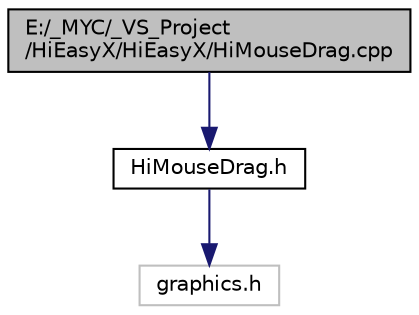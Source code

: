 digraph "E:/_MYC/_VS_Project/HiEasyX/HiEasyX/HiMouseDrag.cpp"
{
 // LATEX_PDF_SIZE
  edge [fontname="Helvetica",fontsize="10",labelfontname="Helvetica",labelfontsize="10"];
  node [fontname="Helvetica",fontsize="10",shape=record];
  Node1 [label="E:/_MYC/_VS_Project\l/HiEasyX/HiEasyX/HiMouseDrag.cpp",height=0.2,width=0.4,color="black", fillcolor="grey75", style="filled", fontcolor="black",tooltip=" "];
  Node1 -> Node2 [color="midnightblue",fontsize="10",style="solid"];
  Node2 [label="HiMouseDrag.h",height=0.2,width=0.4,color="black", fillcolor="white", style="filled",URL="$_hi_mouse_drag_8h.html",tooltip=" "];
  Node2 -> Node3 [color="midnightblue",fontsize="10",style="solid"];
  Node3 [label="graphics.h",height=0.2,width=0.4,color="grey75", fillcolor="white", style="filled",tooltip=" "];
}
